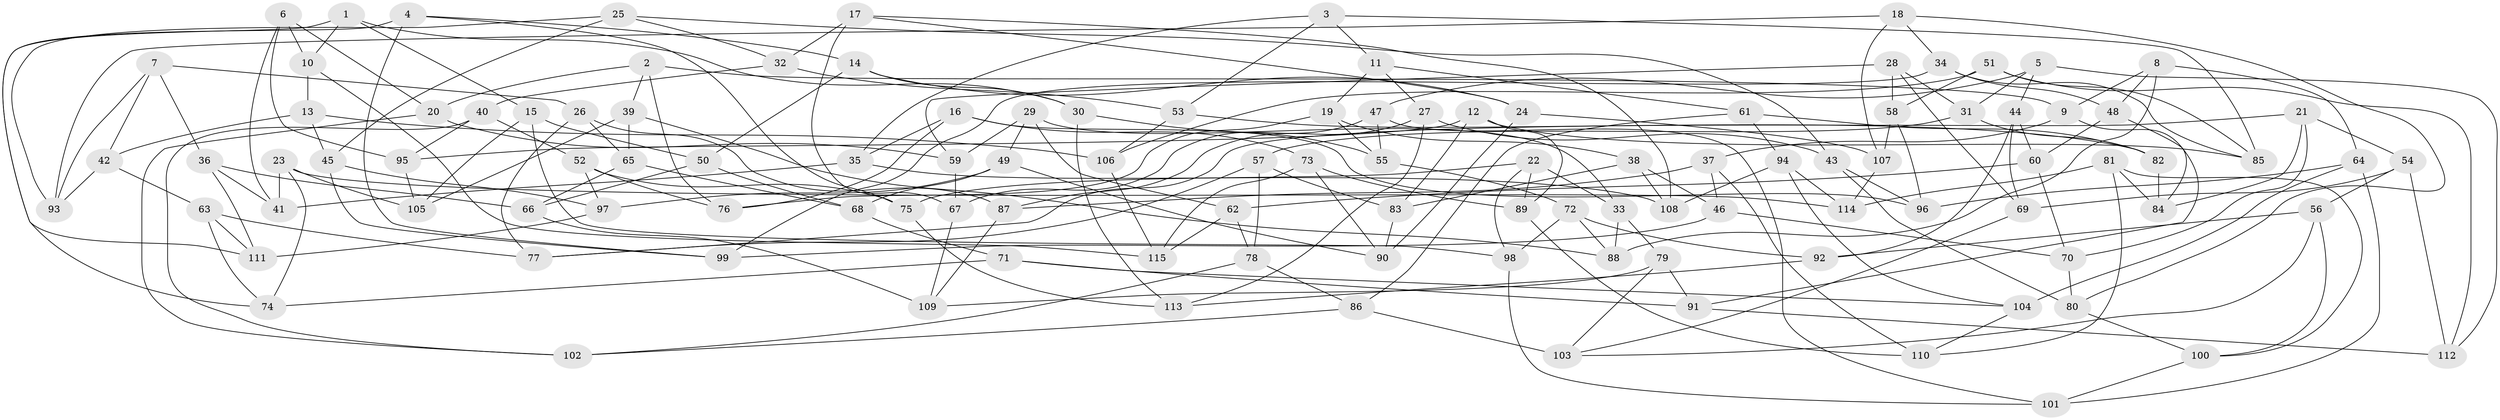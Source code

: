 // coarse degree distribution, {6: 0.5694444444444444, 4: 0.4027777777777778, 5: 0.027777777777777776}
// Generated by graph-tools (version 1.1) at 2025/52/02/27/25 19:52:27]
// undirected, 115 vertices, 230 edges
graph export_dot {
graph [start="1"]
  node [color=gray90,style=filled];
  1;
  2;
  3;
  4;
  5;
  6;
  7;
  8;
  9;
  10;
  11;
  12;
  13;
  14;
  15;
  16;
  17;
  18;
  19;
  20;
  21;
  22;
  23;
  24;
  25;
  26;
  27;
  28;
  29;
  30;
  31;
  32;
  33;
  34;
  35;
  36;
  37;
  38;
  39;
  40;
  41;
  42;
  43;
  44;
  45;
  46;
  47;
  48;
  49;
  50;
  51;
  52;
  53;
  54;
  55;
  56;
  57;
  58;
  59;
  60;
  61;
  62;
  63;
  64;
  65;
  66;
  67;
  68;
  69;
  70;
  71;
  72;
  73;
  74;
  75;
  76;
  77;
  78;
  79;
  80;
  81;
  82;
  83;
  84;
  85;
  86;
  87;
  88;
  89;
  90;
  91;
  92;
  93;
  94;
  95;
  96;
  97;
  98;
  99;
  100;
  101;
  102;
  103;
  104;
  105;
  106;
  107;
  108;
  109;
  110;
  111;
  112;
  113;
  114;
  115;
  1 -- 111;
  1 -- 10;
  1 -- 30;
  1 -- 15;
  2 -- 20;
  2 -- 9;
  2 -- 39;
  2 -- 76;
  3 -- 53;
  3 -- 85;
  3 -- 11;
  3 -- 35;
  4 -- 74;
  4 -- 75;
  4 -- 99;
  4 -- 14;
  5 -- 112;
  5 -- 47;
  5 -- 31;
  5 -- 44;
  6 -- 20;
  6 -- 41;
  6 -- 95;
  6 -- 10;
  7 -- 93;
  7 -- 26;
  7 -- 42;
  7 -- 36;
  8 -- 48;
  8 -- 64;
  8 -- 88;
  8 -- 9;
  9 -- 37;
  9 -- 91;
  10 -- 115;
  10 -- 13;
  11 -- 27;
  11 -- 19;
  11 -- 61;
  12 -- 85;
  12 -- 83;
  12 -- 95;
  12 -- 89;
  13 -- 106;
  13 -- 45;
  13 -- 42;
  14 -- 30;
  14 -- 50;
  14 -- 24;
  15 -- 105;
  15 -- 98;
  15 -- 50;
  16 -- 73;
  16 -- 35;
  16 -- 76;
  16 -- 96;
  17 -- 24;
  17 -- 67;
  17 -- 32;
  17 -- 108;
  18 -- 93;
  18 -- 80;
  18 -- 107;
  18 -- 34;
  19 -- 55;
  19 -- 76;
  19 -- 38;
  20 -- 59;
  20 -- 102;
  21 -- 70;
  21 -- 54;
  21 -- 84;
  21 -- 77;
  22 -- 98;
  22 -- 33;
  22 -- 75;
  22 -- 89;
  23 -- 105;
  23 -- 74;
  23 -- 41;
  23 -- 114;
  24 -- 90;
  24 -- 107;
  25 -- 45;
  25 -- 43;
  25 -- 32;
  25 -- 93;
  26 -- 65;
  26 -- 77;
  26 -- 87;
  27 -- 87;
  27 -- 43;
  27 -- 113;
  28 -- 31;
  28 -- 69;
  28 -- 58;
  28 -- 59;
  29 -- 59;
  29 -- 62;
  29 -- 33;
  29 -- 49;
  30 -- 113;
  30 -- 55;
  31 -- 82;
  31 -- 57;
  32 -- 40;
  32 -- 53;
  33 -- 88;
  33 -- 79;
  34 -- 99;
  34 -- 85;
  34 -- 48;
  35 -- 108;
  35 -- 41;
  36 -- 111;
  36 -- 66;
  36 -- 41;
  37 -- 87;
  37 -- 46;
  37 -- 110;
  38 -- 83;
  38 -- 108;
  38 -- 46;
  39 -- 65;
  39 -- 88;
  39 -- 105;
  40 -- 102;
  40 -- 52;
  40 -- 95;
  42 -- 93;
  42 -- 63;
  43 -- 80;
  43 -- 96;
  44 -- 92;
  44 -- 60;
  44 -- 69;
  45 -- 97;
  45 -- 99;
  46 -- 70;
  46 -- 99;
  47 -- 67;
  47 -- 101;
  47 -- 55;
  48 -- 84;
  48 -- 60;
  49 -- 90;
  49 -- 97;
  49 -- 68;
  50 -- 68;
  50 -- 66;
  51 -- 85;
  51 -- 112;
  51 -- 58;
  51 -- 106;
  52 -- 75;
  52 -- 97;
  52 -- 76;
  53 -- 106;
  53 -- 82;
  54 -- 69;
  54 -- 56;
  54 -- 112;
  55 -- 72;
  56 -- 103;
  56 -- 100;
  56 -- 92;
  57 -- 77;
  57 -- 83;
  57 -- 78;
  58 -- 107;
  58 -- 96;
  59 -- 67;
  60 -- 62;
  60 -- 70;
  61 -- 86;
  61 -- 94;
  61 -- 82;
  62 -- 78;
  62 -- 115;
  63 -- 111;
  63 -- 77;
  63 -- 74;
  64 -- 101;
  64 -- 104;
  64 -- 96;
  65 -- 66;
  65 -- 68;
  66 -- 109;
  67 -- 109;
  68 -- 71;
  69 -- 103;
  70 -- 80;
  71 -- 91;
  71 -- 74;
  71 -- 104;
  72 -- 98;
  72 -- 92;
  72 -- 88;
  73 -- 90;
  73 -- 89;
  73 -- 115;
  75 -- 113;
  78 -- 86;
  78 -- 102;
  79 -- 91;
  79 -- 103;
  79 -- 109;
  80 -- 100;
  81 -- 114;
  81 -- 100;
  81 -- 110;
  81 -- 84;
  82 -- 84;
  83 -- 90;
  86 -- 103;
  86 -- 102;
  87 -- 109;
  89 -- 110;
  91 -- 112;
  92 -- 113;
  94 -- 114;
  94 -- 104;
  94 -- 108;
  95 -- 105;
  97 -- 111;
  98 -- 101;
  100 -- 101;
  104 -- 110;
  106 -- 115;
  107 -- 114;
}
